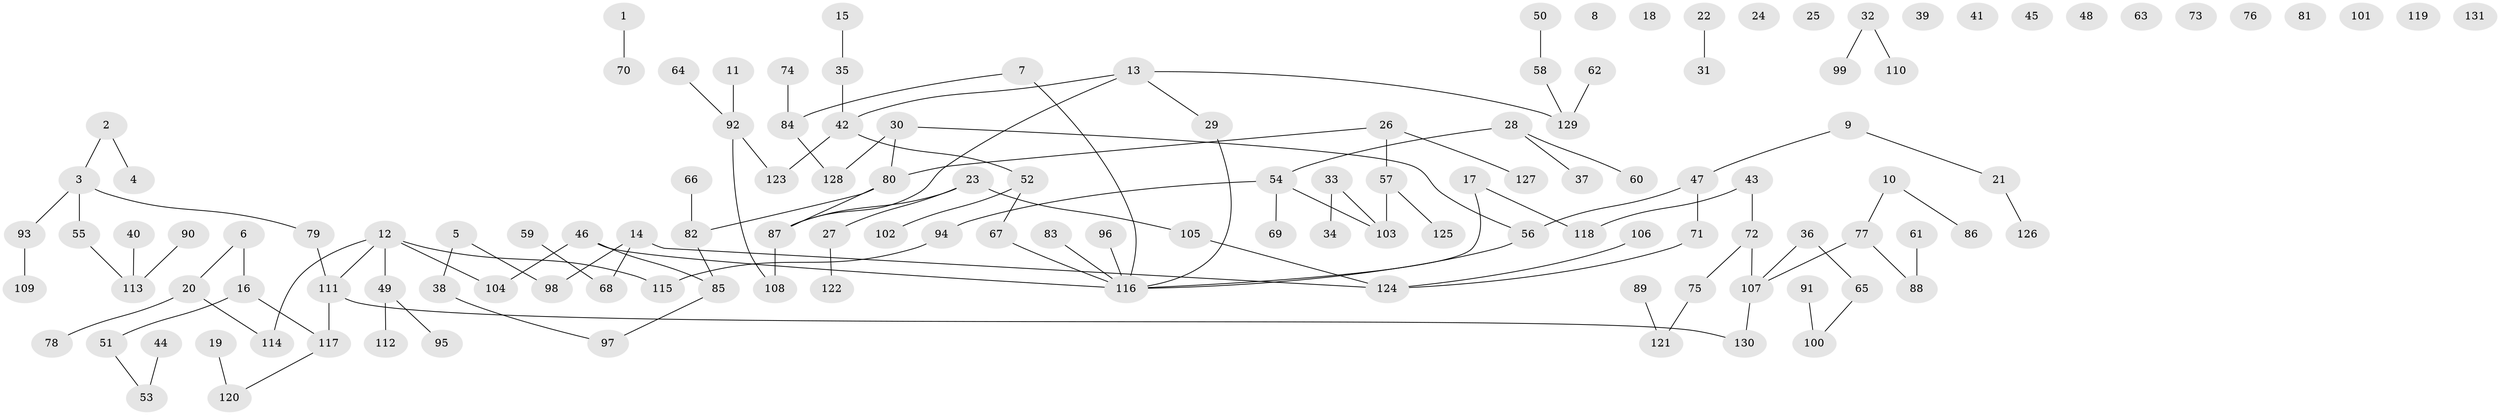 // Generated by graph-tools (version 1.1) at 2025/25/03/09/25 03:25:24]
// undirected, 131 vertices, 122 edges
graph export_dot {
graph [start="1"]
  node [color=gray90,style=filled];
  1;
  2;
  3;
  4;
  5;
  6;
  7;
  8;
  9;
  10;
  11;
  12;
  13;
  14;
  15;
  16;
  17;
  18;
  19;
  20;
  21;
  22;
  23;
  24;
  25;
  26;
  27;
  28;
  29;
  30;
  31;
  32;
  33;
  34;
  35;
  36;
  37;
  38;
  39;
  40;
  41;
  42;
  43;
  44;
  45;
  46;
  47;
  48;
  49;
  50;
  51;
  52;
  53;
  54;
  55;
  56;
  57;
  58;
  59;
  60;
  61;
  62;
  63;
  64;
  65;
  66;
  67;
  68;
  69;
  70;
  71;
  72;
  73;
  74;
  75;
  76;
  77;
  78;
  79;
  80;
  81;
  82;
  83;
  84;
  85;
  86;
  87;
  88;
  89;
  90;
  91;
  92;
  93;
  94;
  95;
  96;
  97;
  98;
  99;
  100;
  101;
  102;
  103;
  104;
  105;
  106;
  107;
  108;
  109;
  110;
  111;
  112;
  113;
  114;
  115;
  116;
  117;
  118;
  119;
  120;
  121;
  122;
  123;
  124;
  125;
  126;
  127;
  128;
  129;
  130;
  131;
  1 -- 70;
  2 -- 3;
  2 -- 4;
  3 -- 55;
  3 -- 79;
  3 -- 93;
  5 -- 38;
  5 -- 98;
  6 -- 16;
  6 -- 20;
  7 -- 84;
  7 -- 116;
  9 -- 21;
  9 -- 47;
  10 -- 77;
  10 -- 86;
  11 -- 92;
  12 -- 49;
  12 -- 104;
  12 -- 111;
  12 -- 114;
  12 -- 115;
  13 -- 29;
  13 -- 42;
  13 -- 87;
  13 -- 129;
  14 -- 68;
  14 -- 98;
  14 -- 124;
  15 -- 35;
  16 -- 51;
  16 -- 117;
  17 -- 116;
  17 -- 118;
  19 -- 120;
  20 -- 78;
  20 -- 114;
  21 -- 126;
  22 -- 31;
  23 -- 27;
  23 -- 87;
  23 -- 105;
  26 -- 57;
  26 -- 80;
  26 -- 127;
  27 -- 122;
  28 -- 37;
  28 -- 54;
  28 -- 60;
  29 -- 116;
  30 -- 56;
  30 -- 80;
  30 -- 128;
  32 -- 99;
  32 -- 110;
  33 -- 34;
  33 -- 103;
  35 -- 42;
  36 -- 65;
  36 -- 107;
  38 -- 97;
  40 -- 113;
  42 -- 52;
  42 -- 123;
  43 -- 72;
  43 -- 118;
  44 -- 53;
  46 -- 85;
  46 -- 104;
  46 -- 116;
  47 -- 56;
  47 -- 71;
  49 -- 95;
  49 -- 112;
  50 -- 58;
  51 -- 53;
  52 -- 67;
  52 -- 102;
  54 -- 69;
  54 -- 94;
  54 -- 103;
  55 -- 113;
  56 -- 116;
  57 -- 103;
  57 -- 125;
  58 -- 129;
  59 -- 68;
  61 -- 88;
  62 -- 129;
  64 -- 92;
  65 -- 100;
  66 -- 82;
  67 -- 116;
  71 -- 124;
  72 -- 75;
  72 -- 107;
  74 -- 84;
  75 -- 121;
  77 -- 88;
  77 -- 107;
  79 -- 111;
  80 -- 82;
  80 -- 87;
  82 -- 85;
  83 -- 116;
  84 -- 128;
  85 -- 97;
  87 -- 108;
  89 -- 121;
  90 -- 113;
  91 -- 100;
  92 -- 108;
  92 -- 123;
  93 -- 109;
  94 -- 115;
  96 -- 116;
  105 -- 124;
  106 -- 124;
  107 -- 130;
  111 -- 117;
  111 -- 130;
  117 -- 120;
}
